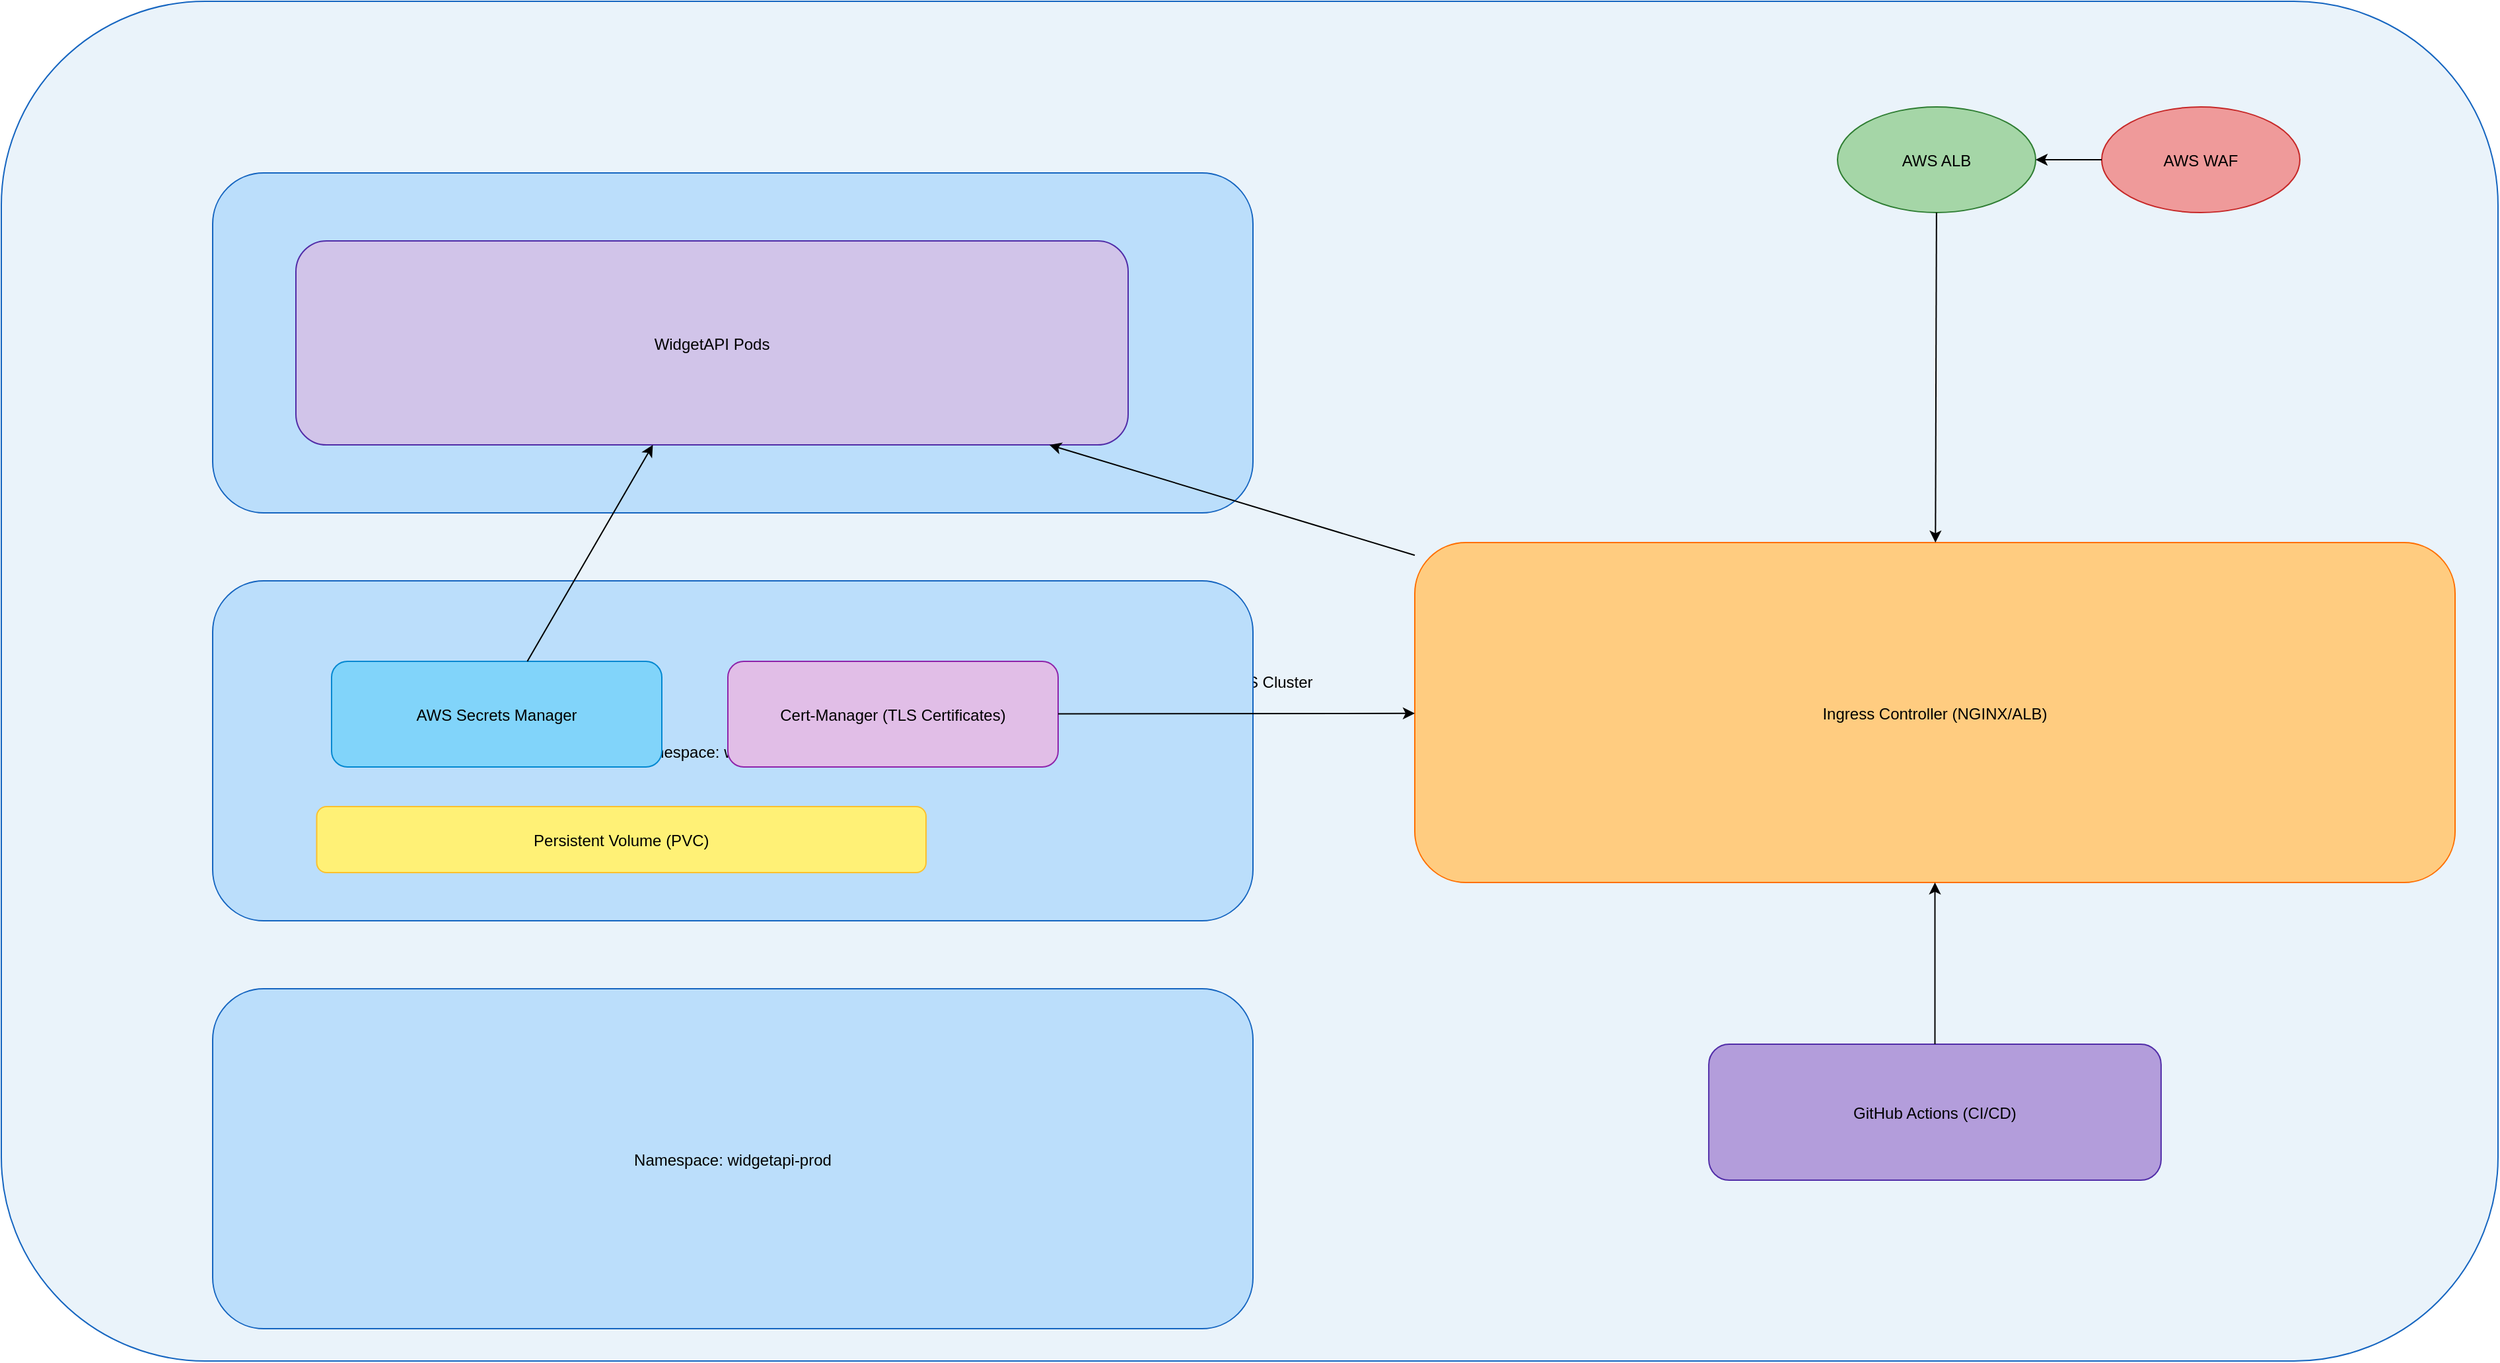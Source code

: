 <mxfile version="21.6.2" type="device">
  <diagram name="WidgetAPI Logical Network Architecture" id="0">
    <mxGraphModel dx="3284" dy="1371" grid="1" gridSize="10" guides="1" tooltips="1" connect="1" arrows="1" fold="1" page="1" pageScale="1" pageWidth="827" pageHeight="1169" math="0" shadow="0">
      <root>
        <mxCell id="0" />
        <mxCell id="1" parent="0" />
        <mxCell id="eksCluster" value="AWS EKS Cluster" style="rounded=1;fillColor=#EAF3FA;strokeColor=#1565C0;fontColor=#000000;" parent="1" vertex="1">
          <mxGeometry x="150" y="50" width="1890" height="1030" as="geometry" />
        </mxCell>
        <mxCell id="namespaceDev" value="Namespace: widgetapi-dev" style="rounded=1;fillColor=#BBDEFB;strokeColor=#1565C0;fontColor=#000000;" parent="eksCluster" vertex="1">
          <mxGeometry x="160.0" y="130" width="787.5" height="257.5" as="geometry" />
        </mxCell>
        <mxCell id="widgetapi" value="WidgetAPI Pods" style="rounded=1;fillColor=#D1C4E9;strokeColor=#512DA8;fontColor=#000000;" parent="namespaceDev" vertex="1">
          <mxGeometry x="63" y="51.5" width="630" height="154.5" as="geometry" />
        </mxCell>
        <mxCell id="namespaceStage" value="Namespace: widgetapi-stage" style="rounded=1;fillColor=#BBDEFB;strokeColor=#1565C0;fontColor=#000000;" parent="eksCluster" vertex="1">
          <mxGeometry x="160.0" y="439" width="787.5" height="257.5" as="geometry" />
        </mxCell>
        <mxCell id="namespaceProd" value="Namespace: widgetapi-prod" style="rounded=1;fillColor=#BBDEFB;strokeColor=#1565C0;fontColor=#000000;" parent="eksCluster" vertex="1">
          <mxGeometry x="160.0" y="748.0" width="787.5" height="257.5" as="geometry" />
        </mxCell>
        <mxCell id="ingress" value="Ingress Controller (NGINX/ALB)" style="rounded=1;fillColor=#FFCC80;strokeColor=#FF6F00;fontColor=#000000;" parent="eksCluster" vertex="1">
          <mxGeometry x="1070.0" y="410" width="787.5" height="257.5" as="geometry" />
        </mxCell>
        <mxCell id="cicd" value="GitHub Actions (CI/CD)" style="rounded=1;fillColor=#B39DDB;strokeColor=#512DA8;fontColor=#000000;" parent="eksCluster" vertex="1">
          <mxGeometry x="1292.552" y="790" width="342.391" height="103" as="geometry" />
        </mxCell>
        <mxCell id="ciToIngress" parent="eksCluster" source="cicd" target="ingress" edge="1">
          <mxGeometry relative="1" as="geometry" />
        </mxCell>
        <mxCell id="alb" value="AWS ALB" style="ellipse;fillColor=#A5D6A7;strokeColor=#2E7D32;fontColor=#000000;" parent="eksCluster" vertex="1">
          <mxGeometry x="1390" y="80" width="150" height="80" as="geometry" />
        </mxCell>
        <mxCell id="waf" value="AWS WAF" style="ellipse;fillColor=#EF9A9A;strokeColor=#C62828;fontColor=#000000;" parent="eksCluster" vertex="1">
          <mxGeometry x="1590" y="80" width="150" height="80" as="geometry" />
        </mxCell>
        <mxCell id="albToIngress" parent="eksCluster" source="alb" target="ingress" edge="1">
          <mxGeometry relative="1" as="geometry" />
        </mxCell>
        <mxCell id="wafToAlb" parent="eksCluster" source="waf" target="alb" edge="1">
          <mxGeometry relative="1" as="geometry" />
        </mxCell>
        <mxCell id="pvc" value="Persistent Volume (PVC)" style="rounded=1;fillColor=#FFF176;strokeColor=#FBC02D;fontColor=#000000;" parent="eksCluster" vertex="1">
          <mxGeometry x="238.75" y="610" width="461.25" height="50" as="geometry" />
        </mxCell>
        <mxCell id="secrets" value="AWS Secrets Manager" style="rounded=1;fillColor=#81D4FA;strokeColor=#0288D1;fontColor=#000000;" parent="1" vertex="1">
          <mxGeometry x="400" y="550" width="250" height="80" as="geometry" />
        </mxCell>
        <mxCell id="certManager" value="Cert-Manager (TLS Certificates)" style="rounded=1;fillColor=#E1BEE7;strokeColor=#8E24AA;fontColor=#000000;" parent="1" vertex="1">
          <mxGeometry x="700" y="550" width="250" height="80" as="geometry" />
        </mxCell>
        <mxCell id="ingressToApp" parent="1" source="ingress" target="widgetapi" edge="1">
          <mxGeometry relative="1" as="geometry" />
        </mxCell>
        <mxCell id="secretsToApp" parent="1" source="secrets" target="widgetapi" edge="1">
          <mxGeometry relative="1" as="geometry" />
        </mxCell>
        <mxCell id="certToIngress" parent="1" source="certManager" target="ingress" edge="1">
          <mxGeometry relative="1" as="geometry" />
        </mxCell>
      </root>
    </mxGraphModel>
  </diagram>
</mxfile>
